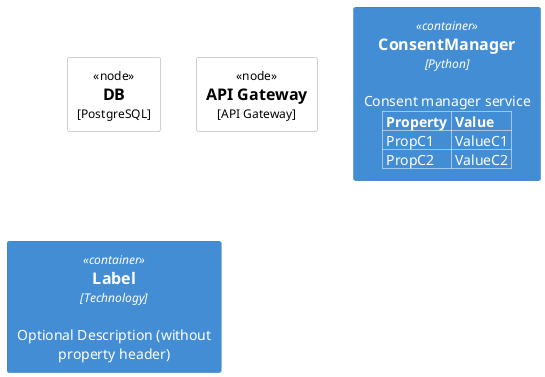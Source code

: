 @startuml deployment
!include <C4/C4_Deployment>

Node(db, "DB", "PostgreSQL")
Node(gw, "API Gateway", "API Gateway")

AddProperty("PropC1", "ValueC1")
AddProperty("PropC2", "ValueC2")
Container(cm, "ConsentManager", "Python", "Consent manager service") {

}
Container(containerAlias, "Label", "Technology", "Optional Description (without property header)")


@enduml